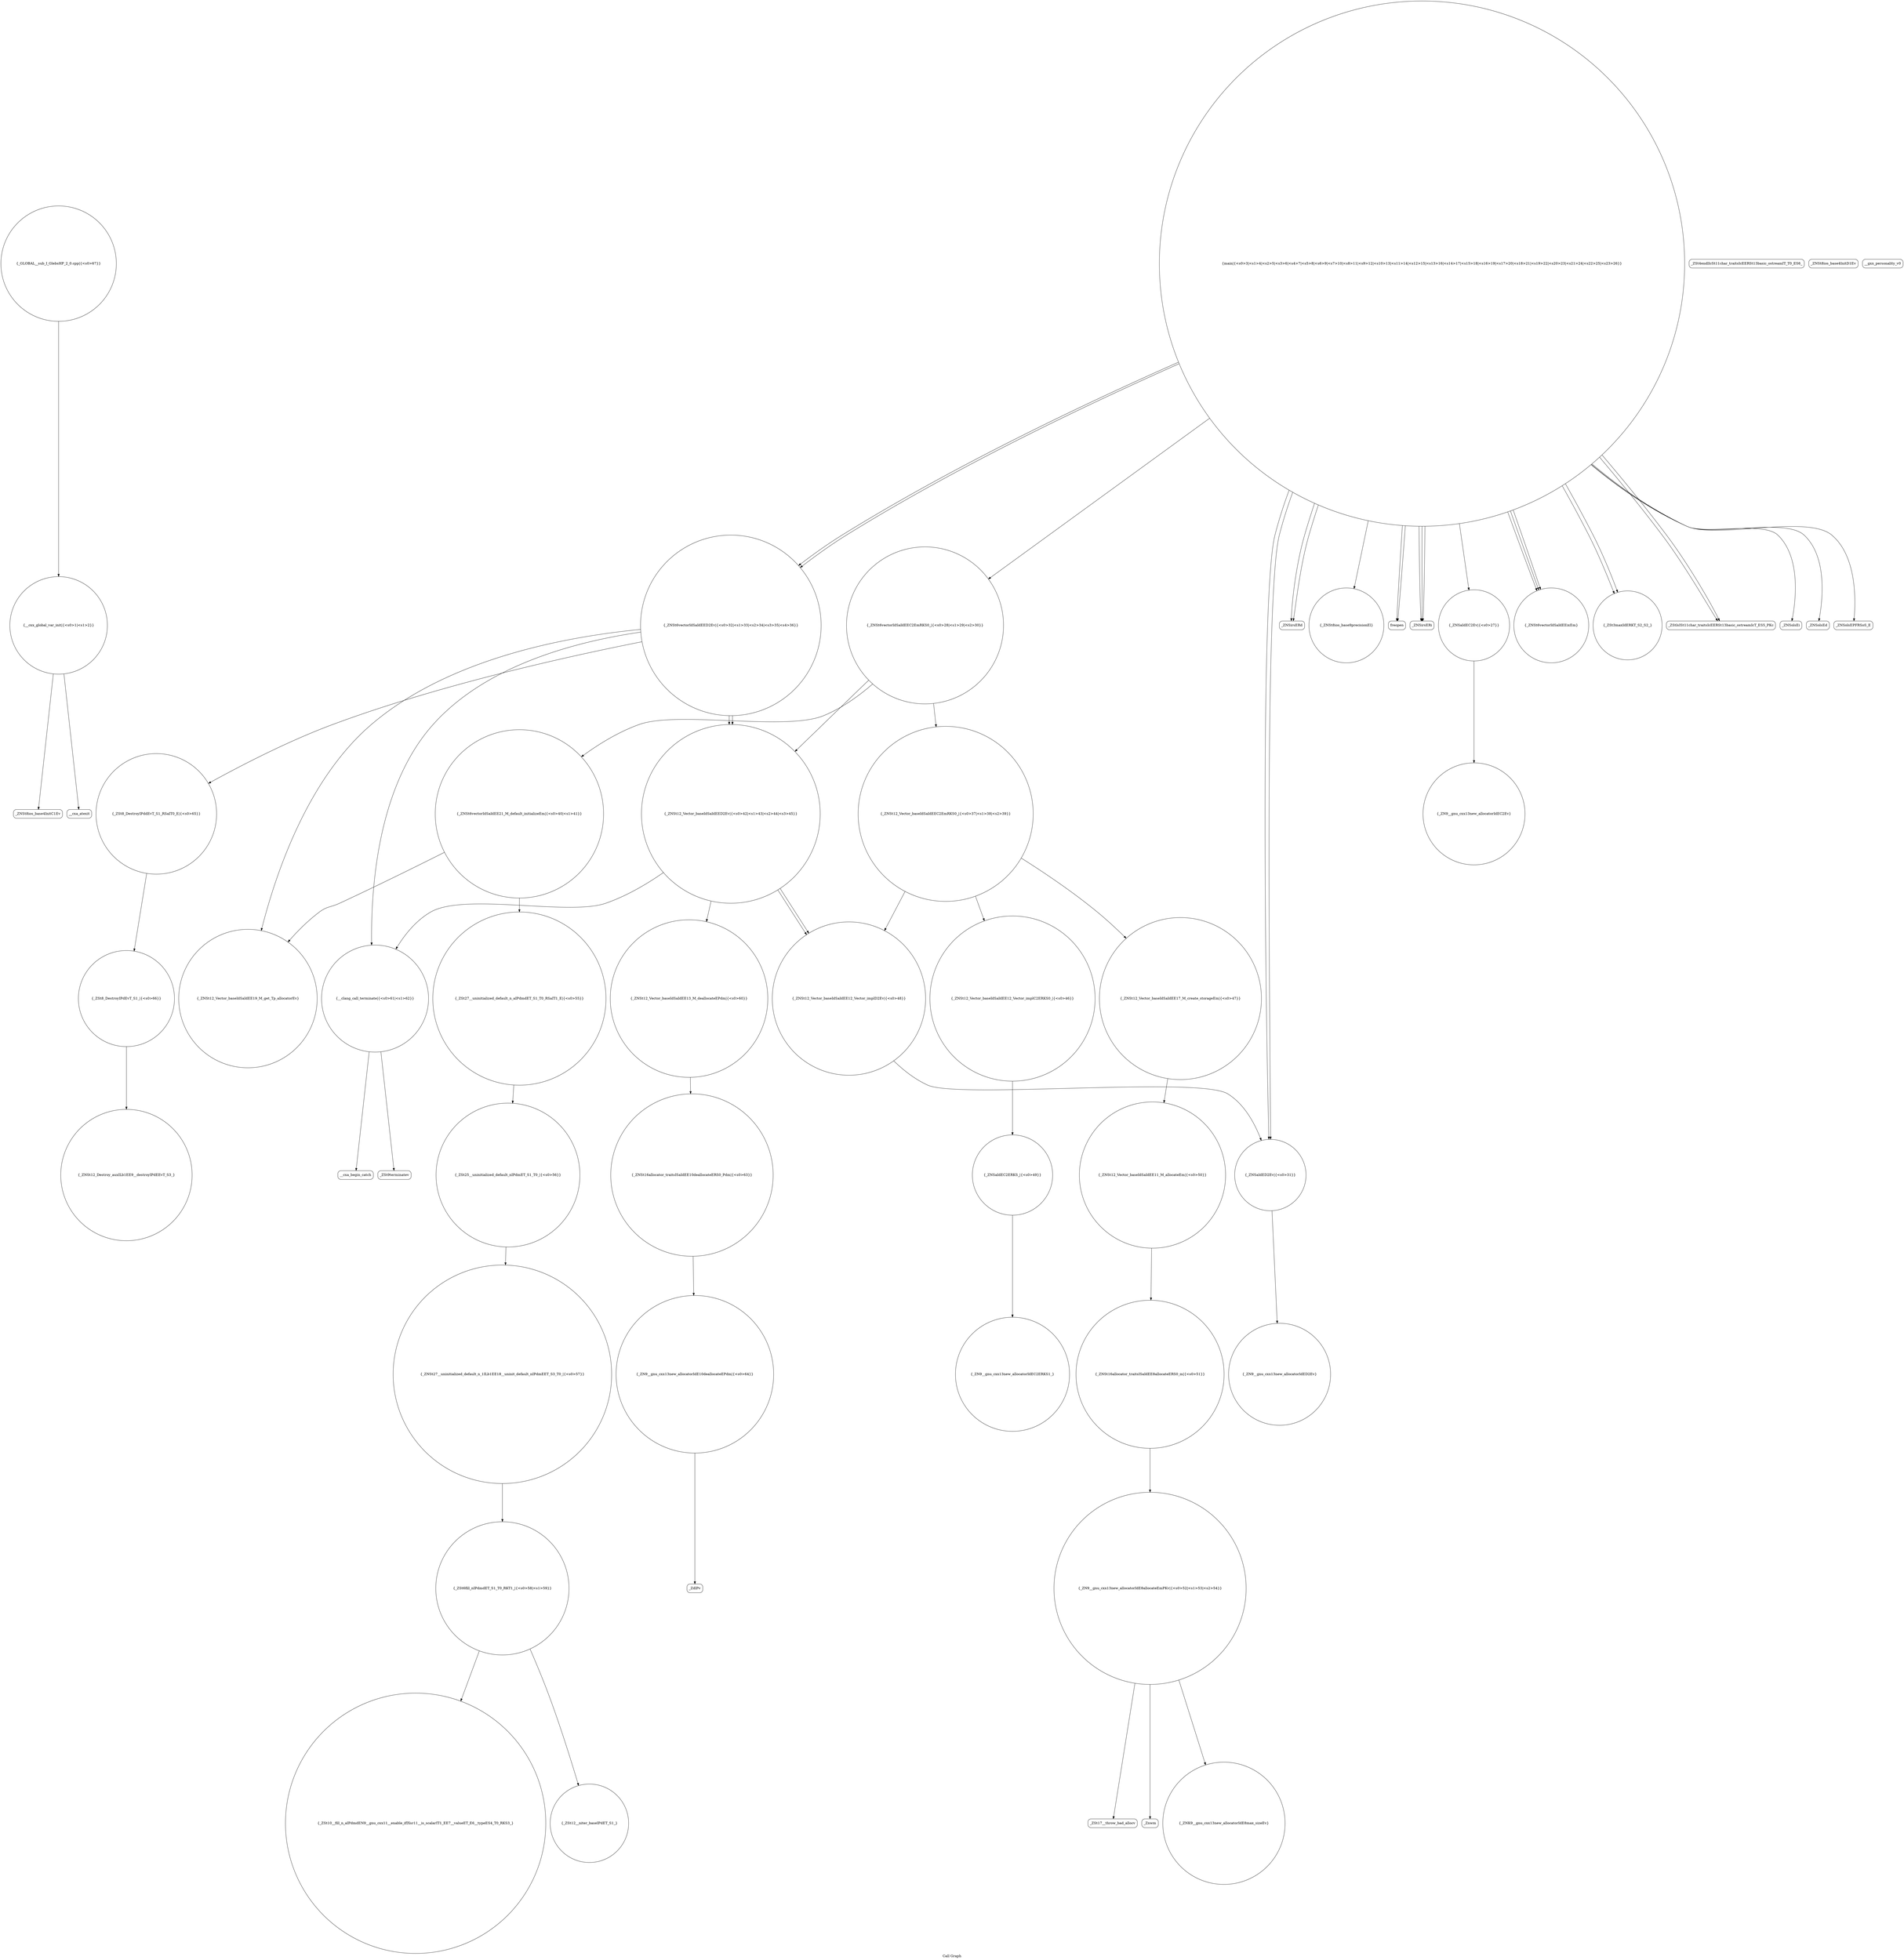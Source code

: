 digraph "Call Graph" {
	label="Call Graph";

	Node0x561cbed35230 [shape=record,shape=circle,label="{__cxx_global_var_init|{<s0>1|<s1>2}}"];
	Node0x561cbed35230:s0 -> Node0x561cbed352b0[color=black];
	Node0x561cbed35230:s1 -> Node0x561cbed353b0[color=black];
	Node0x561cbed368b0 [shape=record,shape=circle,label="{__clang_call_terminate|{<s0>61|<s1>62}}"];
	Node0x561cbed368b0:s0 -> Node0x561cbed36930[color=black];
	Node0x561cbed368b0:s1 -> Node0x561cbed369b0[color=black];
	Node0x561cbed355b0 [shape=record,shape=Mrecord,label="{_ZNSirsERd}"];
	Node0x561cbed37c50 [shape=record,shape=circle,label="{_ZSt8_DestroyIPdEvT_S1_|{<s0>66}}"];
	Node0x561cbed37c50:s0 -> Node0x561cbed37cd0[color=black];
	Node0x561cbed35930 [shape=record,shape=circle,label="{_ZNSt8ios_base9precisionEl}"];
	Node0x561cbed35cb0 [shape=record,shape=circle,label="{_ZN9__gnu_cxx13new_allocatorIdEC2Ev}"];
	Node0x561cbed36030 [shape=record,shape=circle,label="{_ZNSt12_Vector_baseIdSaIdEE12_Vector_implD2Ev|{<s0>48}}"];
	Node0x561cbed36030:s0 -> Node0x561cbed357b0[color=black];
	Node0x561cbed363b0 [shape=record,shape=Mrecord,label="{_ZSt17__throw_bad_allocv}"];
	Node0x561cbed36730 [shape=record,shape=circle,label="{_ZSt10__fill_n_aIPdmdEN9__gnu_cxx11__enable_ifIXsr11__is_scalarIT1_EE7__valueET_E6__typeES4_T0_RKS3_}"];
	Node0x561cbed35430 [shape=record,shape=circle,label="{main|{<s0>3|<s1>4|<s2>5|<s3>6|<s4>7|<s5>8|<s6>9|<s7>10|<s8>11|<s9>12|<s10>13|<s11>14|<s12>15|<s13>16|<s14>17|<s15>18|<s16>19|<s17>20|<s18>21|<s19>22|<s20>23|<s21>24|<s22>25|<s23>26}}"];
	Node0x561cbed35430:s0 -> Node0x561cbed354b0[color=black];
	Node0x561cbed35430:s1 -> Node0x561cbed354b0[color=black];
	Node0x561cbed35430:s2 -> Node0x561cbed35530[color=black];
	Node0x561cbed35430:s3 -> Node0x561cbed35530[color=black];
	Node0x561cbed35430:s4 -> Node0x561cbed35530[color=black];
	Node0x561cbed35430:s5 -> Node0x561cbed355b0[color=black];
	Node0x561cbed35430:s6 -> Node0x561cbed35630[color=black];
	Node0x561cbed35430:s7 -> Node0x561cbed356b0[color=black];
	Node0x561cbed35430:s8 -> Node0x561cbed357b0[color=black];
	Node0x561cbed35430:s9 -> Node0x561cbed35830[color=black];
	Node0x561cbed35430:s10 -> Node0x561cbed355b0[color=black];
	Node0x561cbed35430:s11 -> Node0x561cbed357b0[color=black];
	Node0x561cbed35430:s12 -> Node0x561cbed35c30[color=black];
	Node0x561cbed35430:s13 -> Node0x561cbed35830[color=black];
	Node0x561cbed35430:s14 -> Node0x561cbed358b0[color=black];
	Node0x561cbed35430:s15 -> Node0x561cbed35830[color=black];
	Node0x561cbed35430:s16 -> Node0x561cbed358b0[color=black];
	Node0x561cbed35430:s17 -> Node0x561cbed35930[color=black];
	Node0x561cbed35430:s18 -> Node0x561cbed359b0[color=black];
	Node0x561cbed35430:s19 -> Node0x561cbed35a30[color=black];
	Node0x561cbed35430:s20 -> Node0x561cbed359b0[color=black];
	Node0x561cbed35430:s21 -> Node0x561cbed35ab0[color=black];
	Node0x561cbed35430:s22 -> Node0x561cbed35b30[color=black];
	Node0x561cbed35430:s23 -> Node0x561cbed35c30[color=black];
	Node0x561cbed37ad0 [shape=record,shape=circle,label="{_ZN9__gnu_cxx13new_allocatorIdE10deallocateEPdm|{<s0>64}}"];
	Node0x561cbed37ad0:s0 -> Node0x561cbed37b50[color=black];
	Node0x561cbed357b0 [shape=record,shape=circle,label="{_ZNSaIdED2Ev|{<s0>31}}"];
	Node0x561cbed357b0:s0 -> Node0x561cbed35d30[color=black];
	Node0x561cbed35b30 [shape=record,shape=Mrecord,label="{_ZNSolsEPFRSoS_E}"];
	Node0x561cbed35eb0 [shape=record,shape=circle,label="{_ZNSt12_Vector_baseIdSaIdEED2Ev|{<s0>42|<s1>43|<s2>44|<s3>45}}"];
	Node0x561cbed35eb0:s0 -> Node0x561cbed36830[color=black];
	Node0x561cbed35eb0:s1 -> Node0x561cbed36030[color=black];
	Node0x561cbed35eb0:s2 -> Node0x561cbed36030[color=black];
	Node0x561cbed35eb0:s3 -> Node0x561cbed368b0[color=black];
	Node0x561cbed36230 [shape=record,shape=circle,label="{_ZNSt16allocator_traitsISaIdEE8allocateERS0_m|{<s0>51}}"];
	Node0x561cbed36230:s0 -> Node0x561cbed362b0[color=black];
	Node0x561cbed365b0 [shape=record,shape=circle,label="{_ZSt25__uninitialized_default_nIPdmET_S1_T0_|{<s0>56}}"];
	Node0x561cbed365b0:s0 -> Node0x561cbed36630[color=black];
	Node0x561cbed352b0 [shape=record,shape=Mrecord,label="{_ZNSt8ios_base4InitC1Ev}"];
	Node0x561cbed36930 [shape=record,shape=Mrecord,label="{__cxa_begin_catch}"];
	Node0x561cbed35630 [shape=record,shape=circle,label="{_ZNSaIdEC2Ev|{<s0>27}}"];
	Node0x561cbed35630:s0 -> Node0x561cbed35cb0[color=black];
	Node0x561cbed37cd0 [shape=record,shape=circle,label="{_ZNSt12_Destroy_auxILb1EE9__destroyIPdEEvT_S3_}"];
	Node0x561cbed359b0 [shape=record,shape=Mrecord,label="{_ZStlsISt11char_traitsIcEERSt13basic_ostreamIcT_ES5_PKc}"];
	Node0x561cbed35d30 [shape=record,shape=circle,label="{_ZN9__gnu_cxx13new_allocatorIdED2Ev}"];
	Node0x561cbed360b0 [shape=record,shape=circle,label="{_ZNSaIdEC2ERKS_|{<s0>49}}"];
	Node0x561cbed360b0:s0 -> Node0x561cbed36130[color=black];
	Node0x561cbed36430 [shape=record,shape=Mrecord,label="{_Znwm}"];
	Node0x561cbed367b0 [shape=record,shape=circle,label="{_ZSt12__niter_baseIPdET_S1_}"];
	Node0x561cbed354b0 [shape=record,shape=Mrecord,label="{freopen}"];
	Node0x561cbed37b50 [shape=record,shape=Mrecord,label="{_ZdlPv}"];
	Node0x561cbed35830 [shape=record,shape=circle,label="{_ZNSt6vectorIdSaIdEEixEm}"];
	Node0x561cbed35bb0 [shape=record,shape=Mrecord,label="{_ZSt4endlIcSt11char_traitsIcEERSt13basic_ostreamIT_T0_ES6_}"];
	Node0x561cbed35f30 [shape=record,shape=circle,label="{_ZNSt12_Vector_baseIdSaIdEE12_Vector_implC2ERKS0_|{<s0>46}}"];
	Node0x561cbed35f30:s0 -> Node0x561cbed360b0[color=black];
	Node0x561cbed362b0 [shape=record,shape=circle,label="{_ZN9__gnu_cxx13new_allocatorIdE8allocateEmPKv|{<s0>52|<s1>53|<s2>54}}"];
	Node0x561cbed362b0:s0 -> Node0x561cbed36330[color=black];
	Node0x561cbed362b0:s1 -> Node0x561cbed363b0[color=black];
	Node0x561cbed362b0:s2 -> Node0x561cbed36430[color=black];
	Node0x561cbed36630 [shape=record,shape=circle,label="{_ZNSt27__uninitialized_default_n_1ILb1EE18__uninit_default_nIPdmEET_S3_T0_|{<s0>57}}"];
	Node0x561cbed36630:s0 -> Node0x561cbed366b0[color=black];
	Node0x561cbed35330 [shape=record,shape=Mrecord,label="{_ZNSt8ios_base4InitD1Ev}"];
	Node0x561cbed369b0 [shape=record,shape=Mrecord,label="{_ZSt9terminatev}"];
	Node0x561cbed356b0 [shape=record,shape=circle,label="{_ZNSt6vectorIdSaIdEEC2EmRKS0_|{<s0>28|<s1>29|<s2>30}}"];
	Node0x561cbed356b0:s0 -> Node0x561cbed35db0[color=black];
	Node0x561cbed356b0:s1 -> Node0x561cbed35e30[color=black];
	Node0x561cbed356b0:s2 -> Node0x561cbed35eb0[color=black];
	Node0x561cbed37d50 [shape=record,shape=circle,label="{_GLOBAL__sub_I_GlebsHP_2_0.cpp|{<s0>67}}"];
	Node0x561cbed37d50:s0 -> Node0x561cbed35230[color=black];
	Node0x561cbed35a30 [shape=record,shape=Mrecord,label="{_ZNSolsEi}"];
	Node0x561cbed35db0 [shape=record,shape=circle,label="{_ZNSt12_Vector_baseIdSaIdEEC2EmRKS0_|{<s0>37|<s1>38|<s2>39}}"];
	Node0x561cbed35db0:s0 -> Node0x561cbed35f30[color=black];
	Node0x561cbed35db0:s1 -> Node0x561cbed35fb0[color=black];
	Node0x561cbed35db0:s2 -> Node0x561cbed36030[color=black];
	Node0x561cbed36130 [shape=record,shape=circle,label="{_ZN9__gnu_cxx13new_allocatorIdEC2ERKS1_}"];
	Node0x561cbed364b0 [shape=record,shape=circle,label="{_ZSt27__uninitialized_default_n_aIPdmdET_S1_T0_RSaIT1_E|{<s0>55}}"];
	Node0x561cbed364b0:s0 -> Node0x561cbed365b0[color=black];
	Node0x561cbed36830 [shape=record,shape=circle,label="{_ZNSt12_Vector_baseIdSaIdEE13_M_deallocateEPdm|{<s0>60}}"];
	Node0x561cbed36830:s0 -> Node0x561cbed37a50[color=black];
	Node0x561cbed35530 [shape=record,shape=Mrecord,label="{_ZNSirsERi}"];
	Node0x561cbed37bd0 [shape=record,shape=circle,label="{_ZSt8_DestroyIPddEvT_S1_RSaIT0_E|{<s0>65}}"];
	Node0x561cbed37bd0:s0 -> Node0x561cbed37c50[color=black];
	Node0x561cbed358b0 [shape=record,shape=circle,label="{_ZSt3maxIdERKT_S2_S2_}"];
	Node0x561cbed35c30 [shape=record,shape=circle,label="{_ZNSt6vectorIdSaIdEED2Ev|{<s0>32|<s1>33|<s2>34|<s3>35|<s4>36}}"];
	Node0x561cbed35c30:s0 -> Node0x561cbed36530[color=black];
	Node0x561cbed35c30:s1 -> Node0x561cbed37bd0[color=black];
	Node0x561cbed35c30:s2 -> Node0x561cbed35eb0[color=black];
	Node0x561cbed35c30:s3 -> Node0x561cbed35eb0[color=black];
	Node0x561cbed35c30:s4 -> Node0x561cbed368b0[color=black];
	Node0x561cbed35fb0 [shape=record,shape=circle,label="{_ZNSt12_Vector_baseIdSaIdEE17_M_create_storageEm|{<s0>47}}"];
	Node0x561cbed35fb0:s0 -> Node0x561cbed361b0[color=black];
	Node0x561cbed36330 [shape=record,shape=circle,label="{_ZNK9__gnu_cxx13new_allocatorIdE8max_sizeEv}"];
	Node0x561cbed366b0 [shape=record,shape=circle,label="{_ZSt6fill_nIPdmdET_S1_T0_RKT1_|{<s0>58|<s1>59}}"];
	Node0x561cbed366b0:s0 -> Node0x561cbed367b0[color=black];
	Node0x561cbed366b0:s1 -> Node0x561cbed36730[color=black];
	Node0x561cbed353b0 [shape=record,shape=Mrecord,label="{__cxa_atexit}"];
	Node0x561cbed37a50 [shape=record,shape=circle,label="{_ZNSt16allocator_traitsISaIdEE10deallocateERS0_Pdm|{<s0>63}}"];
	Node0x561cbed37a50:s0 -> Node0x561cbed37ad0[color=black];
	Node0x561cbed35730 [shape=record,shape=Mrecord,label="{__gxx_personality_v0}"];
	Node0x561cbed35ab0 [shape=record,shape=Mrecord,label="{_ZNSolsEd}"];
	Node0x561cbed35e30 [shape=record,shape=circle,label="{_ZNSt6vectorIdSaIdEE21_M_default_initializeEm|{<s0>40|<s1>41}}"];
	Node0x561cbed35e30:s0 -> Node0x561cbed36530[color=black];
	Node0x561cbed35e30:s1 -> Node0x561cbed364b0[color=black];
	Node0x561cbed361b0 [shape=record,shape=circle,label="{_ZNSt12_Vector_baseIdSaIdEE11_M_allocateEm|{<s0>50}}"];
	Node0x561cbed361b0:s0 -> Node0x561cbed36230[color=black];
	Node0x561cbed36530 [shape=record,shape=circle,label="{_ZNSt12_Vector_baseIdSaIdEE19_M_get_Tp_allocatorEv}"];
}
